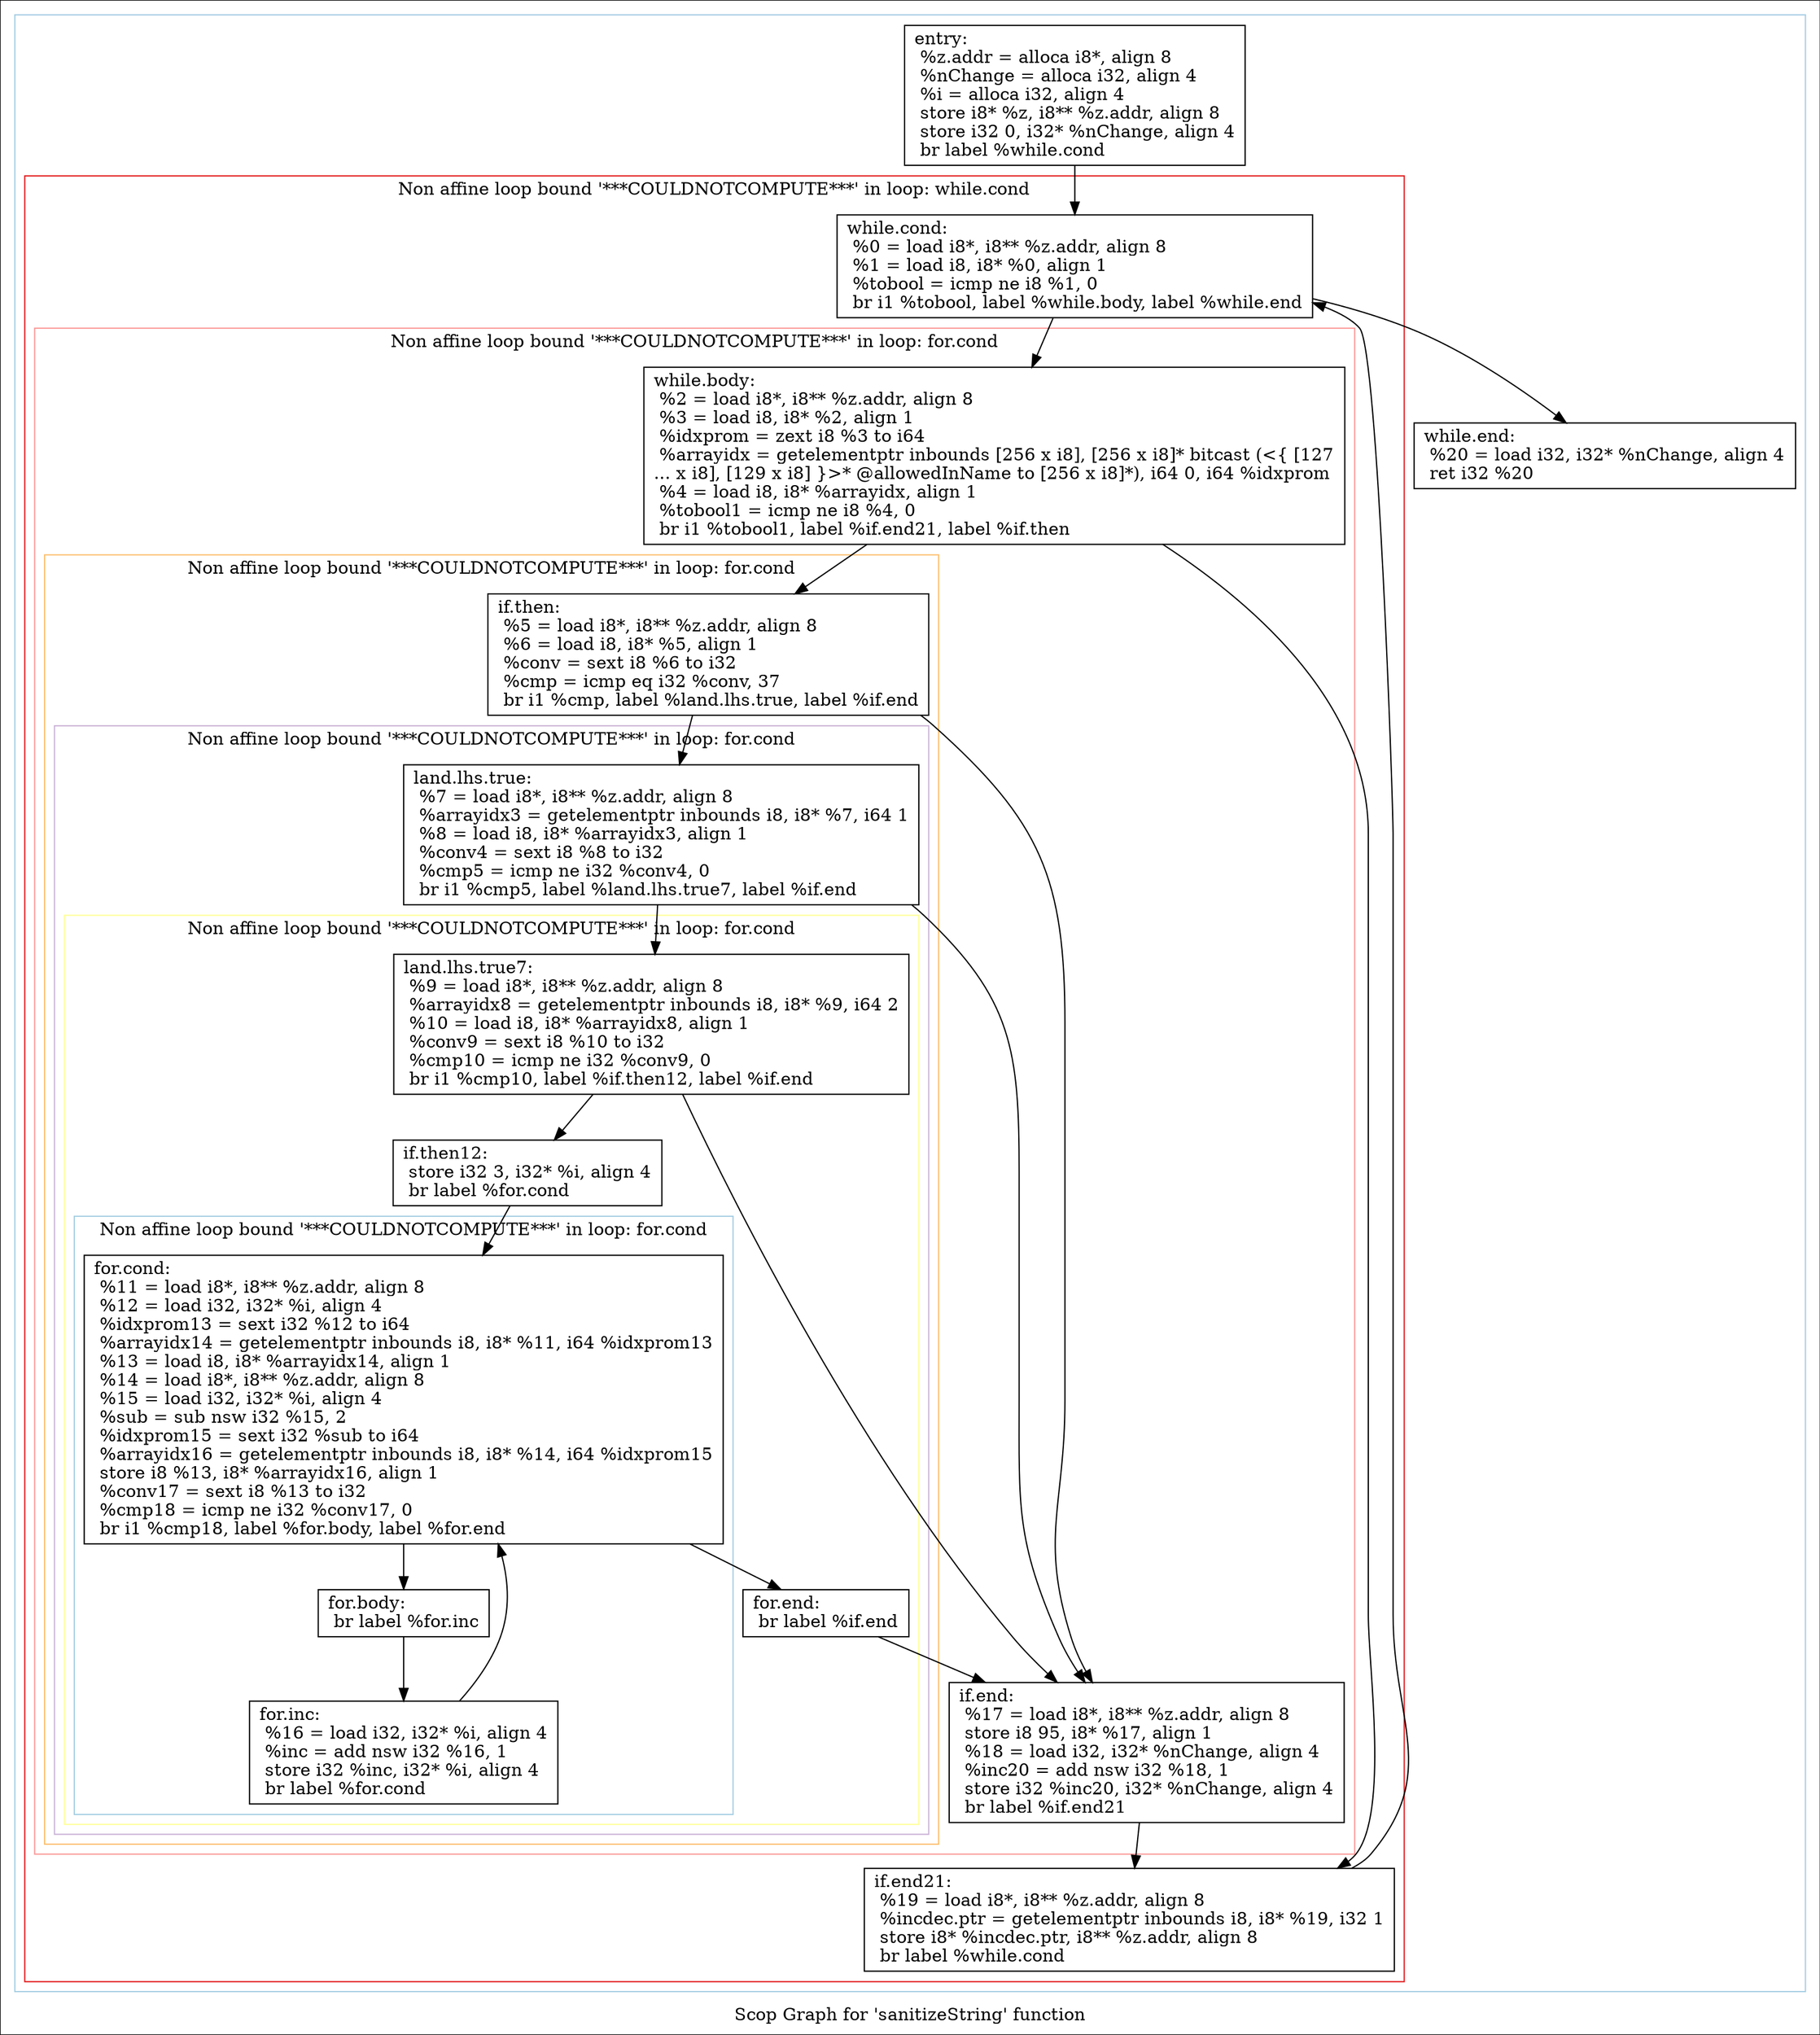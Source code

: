digraph "Scop Graph for 'sanitizeString' function" {
	label="Scop Graph for 'sanitizeString' function";

	Node0x2018010 [shape=record,label="{entry:\l  %z.addr = alloca i8*, align 8\l  %nChange = alloca i32, align 4\l  %i = alloca i32, align 4\l  store i8* %z, i8** %z.addr, align 8\l  store i32 0, i32* %nChange, align 4\l  br label %while.cond\l}"];
	Node0x2018010 -> Node0x1fc7820;
	Node0x1fc7820 [shape=record,label="{while.cond:                                       \l  %0 = load i8*, i8** %z.addr, align 8\l  %1 = load i8, i8* %0, align 1\l  %tobool = icmp ne i8 %1, 0\l  br i1 %tobool, label %while.body, label %while.end\l}"];
	Node0x1fc7820 -> Node0x1fe3660;
	Node0x1fc7820 -> Node0x2034440;
	Node0x1fe3660 [shape=record,label="{while.body:                                       \l  %2 = load i8*, i8** %z.addr, align 8\l  %3 = load i8, i8* %2, align 1\l  %idxprom = zext i8 %3 to i64\l  %arrayidx = getelementptr inbounds [256 x i8], [256 x i8]* bitcast (\<\{ [127\l... x i8], [129 x i8] \}\>* @allowedInName to [256 x i8]*), i64 0, i64 %idxprom\l  %4 = load i8, i8* %arrayidx, align 1\l  %tobool1 = icmp ne i8 %4, 0\l  br i1 %tobool1, label %if.end21, label %if.then\l}"];
	Node0x1fe3660 -> Node0x1fd0050;
	Node0x1fe3660 -> Node0x2012a50;
	Node0x1fd0050 [shape=record,label="{if.end21:                                         \l  %19 = load i8*, i8** %z.addr, align 8\l  %incdec.ptr = getelementptr inbounds i8, i8* %19, i32 1\l  store i8* %incdec.ptr, i8** %z.addr, align 8\l  br label %while.cond\l}"];
	Node0x1fd0050 -> Node0x1fc7820[constraint=false];
	Node0x2012a50 [shape=record,label="{if.then:                                          \l  %5 = load i8*, i8** %z.addr, align 8\l  %6 = load i8, i8* %5, align 1\l  %conv = sext i8 %6 to i32\l  %cmp = icmp eq i32 %conv, 37\l  br i1 %cmp, label %land.lhs.true, label %if.end\l}"];
	Node0x2012a50 -> Node0x200fcf0;
	Node0x2012a50 -> Node0x2056630;
	Node0x200fcf0 [shape=record,label="{land.lhs.true:                                    \l  %7 = load i8*, i8** %z.addr, align 8\l  %arrayidx3 = getelementptr inbounds i8, i8* %7, i64 1\l  %8 = load i8, i8* %arrayidx3, align 1\l  %conv4 = sext i8 %8 to i32\l  %cmp5 = icmp ne i32 %conv4, 0\l  br i1 %cmp5, label %land.lhs.true7, label %if.end\l}"];
	Node0x200fcf0 -> Node0x202ee80;
	Node0x200fcf0 -> Node0x2056630;
	Node0x202ee80 [shape=record,label="{land.lhs.true7:                                   \l  %9 = load i8*, i8** %z.addr, align 8\l  %arrayidx8 = getelementptr inbounds i8, i8* %9, i64 2\l  %10 = load i8, i8* %arrayidx8, align 1\l  %conv9 = sext i8 %10 to i32\l  %cmp10 = icmp ne i32 %conv9, 0\l  br i1 %cmp10, label %if.then12, label %if.end\l}"];
	Node0x202ee80 -> Node0x1ff9ee0;
	Node0x202ee80 -> Node0x2056630;
	Node0x1ff9ee0 [shape=record,label="{if.then12:                                        \l  store i32 3, i32* %i, align 4\l  br label %for.cond\l}"];
	Node0x1ff9ee0 -> Node0x1ff8120;
	Node0x1ff8120 [shape=record,label="{for.cond:                                         \l  %11 = load i8*, i8** %z.addr, align 8\l  %12 = load i32, i32* %i, align 4\l  %idxprom13 = sext i32 %12 to i64\l  %arrayidx14 = getelementptr inbounds i8, i8* %11, i64 %idxprom13\l  %13 = load i8, i8* %arrayidx14, align 1\l  %14 = load i8*, i8** %z.addr, align 8\l  %15 = load i32, i32* %i, align 4\l  %sub = sub nsw i32 %15, 2\l  %idxprom15 = sext i32 %sub to i64\l  %arrayidx16 = getelementptr inbounds i8, i8* %14, i64 %idxprom15\l  store i8 %13, i8* %arrayidx16, align 1\l  %conv17 = sext i8 %13 to i32\l  %cmp18 = icmp ne i32 %conv17, 0\l  br i1 %cmp18, label %for.body, label %for.end\l}"];
	Node0x1ff8120 -> Node0x1fed210;
	Node0x1ff8120 -> Node0x1fdc010;
	Node0x1fed210 [shape=record,label="{for.body:                                         \l  br label %for.inc\l}"];
	Node0x1fed210 -> Node0x1fece30;
	Node0x1fece30 [shape=record,label="{for.inc:                                          \l  %16 = load i32, i32* %i, align 4\l  %inc = add nsw i32 %16, 1\l  store i32 %inc, i32* %i, align 4\l  br label %for.cond\l}"];
	Node0x1fece30 -> Node0x1ff8120[constraint=false];
	Node0x1fdc010 [shape=record,label="{for.end:                                          \l  br label %if.end\l}"];
	Node0x1fdc010 -> Node0x2056630;
	Node0x2056630 [shape=record,label="{if.end:                                           \l  %17 = load i8*, i8** %z.addr, align 8\l  store i8 95, i8* %17, align 1\l  %18 = load i32, i32* %nChange, align 4\l  %inc20 = add nsw i32 %18, 1\l  store i32 %inc20, i32* %nChange, align 4\l  br label %if.end21\l}"];
	Node0x2056630 -> Node0x1fd0050;
	Node0x2034440 [shape=record,label="{while.end:                                        \l  %20 = load i32, i32* %nChange, align 4\l  ret i32 %20\l}"];
	colorscheme = "paired12"
        subgraph cluster_0x20a6a80 {
          label = "";
          style = solid;
          color = 1
          subgraph cluster_0x211b840 {
            label = "Non affine loop bound '***COULDNOTCOMPUTE***' in loop: while.cond";
            style = solid;
            color = 6
            subgraph cluster_0x20e83f0 {
              label = "Non affine loop bound '***COULDNOTCOMPUTE***' in loop: for.cond";
              style = solid;
              color = 5
              subgraph cluster_0x20a1b80 {
                label = "Non affine loop bound '***COULDNOTCOMPUTE***' in loop: for.cond";
                style = solid;
                color = 7
                subgraph cluster_0x20e1c30 {
                  label = "Non affine loop bound '***COULDNOTCOMPUTE***' in loop: for.cond";
                  style = solid;
                  color = 9
                  subgraph cluster_0x20a4e70 {
                    label = "Non affine loop bound '***COULDNOTCOMPUTE***' in loop: for.cond";
                    style = solid;
                    color = 11
                    subgraph cluster_0x211a860 {
                      label = "Non affine loop bound '***COULDNOTCOMPUTE***' in loop: for.cond";
                      style = solid;
                      color = 1
                      Node0x1ff8120;
                      Node0x1fed210;
                      Node0x1fece30;
                    }
                    Node0x202ee80;
                    Node0x1ff9ee0;
                    Node0x1fdc010;
                  }
                  Node0x200fcf0;
                }
                Node0x2012a50;
              }
              Node0x1fe3660;
              Node0x2056630;
            }
            Node0x1fc7820;
            Node0x1fd0050;
          }
          Node0x2018010;
          Node0x2034440;
        }
}
